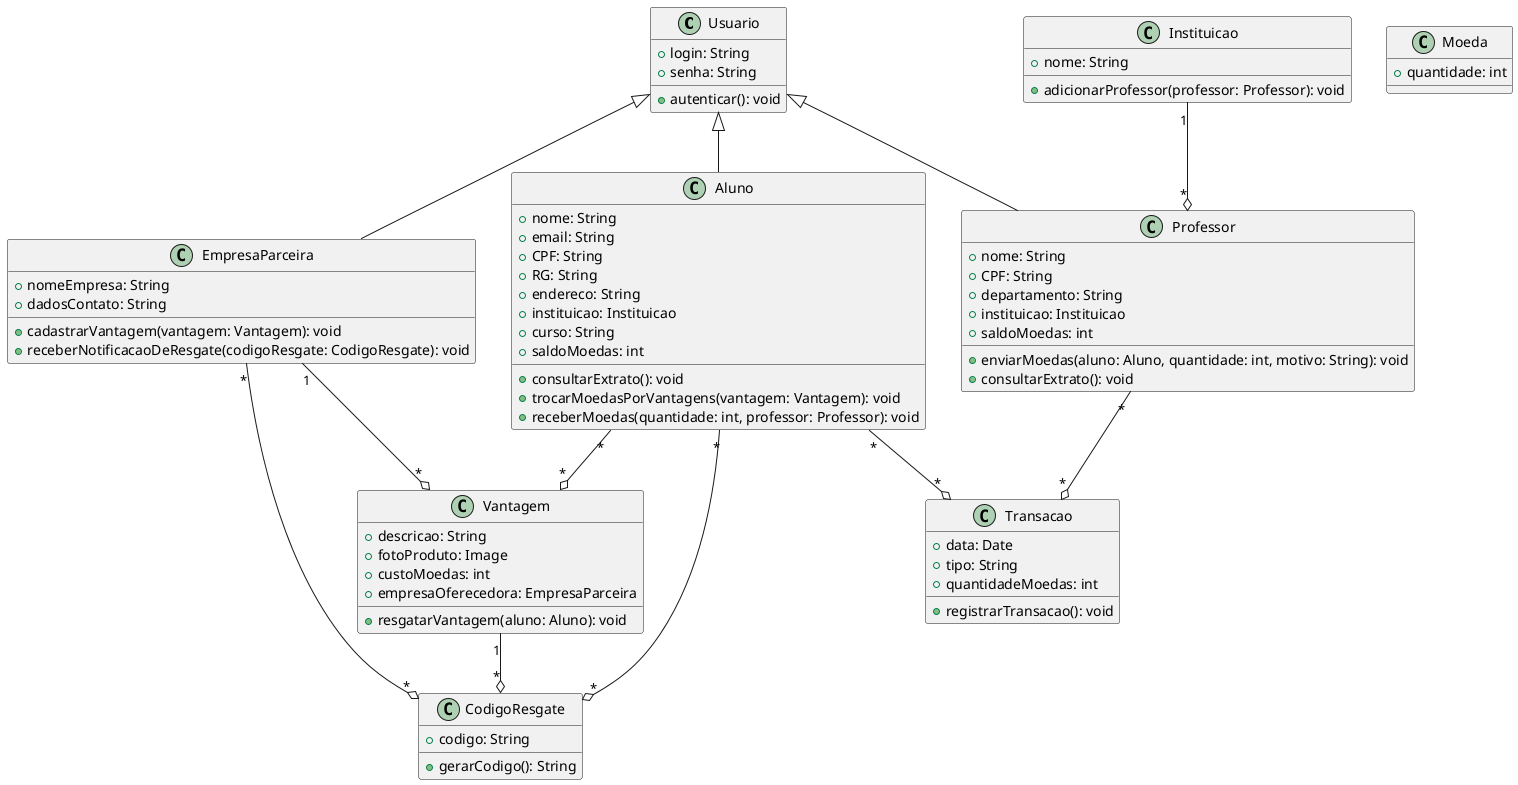 @startuml

class Usuario {
  +login: String
  +senha: String
  +autenticar(): void
}

class Aluno {
  +nome: String
  +email: String
  +CPF: String
  +RG: String
  +endereco: String
  +instituicao: Instituicao
  +curso: String
  +saldoMoedas: int
  +consultarExtrato(): void
  +trocarMoedasPorVantagens(vantagem: Vantagem): void
  +receberMoedas(quantidade: int, professor: Professor): void
}

class Professor {
  +nome: String
  +CPF: String
  +departamento: String
  +instituicao: Instituicao
  +saldoMoedas: int
  +enviarMoedas(aluno: Aluno, quantidade: int, motivo: String): void
  +consultarExtrato(): void
}

class EmpresaParceira {
  +nomeEmpresa: String
  +dadosContato: String
  +cadastrarVantagem(vantagem: Vantagem): void
  +receberNotificacaoDeResgate(codigoResgate: CodigoResgate): void
}

class Instituicao {
  +nome: String
  +adicionarProfessor(professor: Professor): void
}

class Moeda {
  +quantidade: int
}

class Vantagem {
  +descricao: String
  +fotoProduto: Image
  +custoMoedas: int
  +empresaOferecedora: EmpresaParceira
  +resgatarVantagem(aluno: Aluno): void
}

class Transacao {
  +data: Date
  +tipo: String
  +quantidadeMoedas: int
  +registrarTransacao(): void
}

class CodigoResgate {
  +codigo: String
  +gerarCodigo(): String
}

Usuario <|-- Aluno
Usuario <|-- Professor
Usuario <|-- EmpresaParceira

Instituicao "1" --o "*" Professor
Aluno "*" --o "*" Transacao
Professor "*" --o "*" Transacao
Aluno "*" --o "*" CodigoResgate
EmpresaParceira "*" --o "*" CodigoResgate
Vantagem "1" --o "*" CodigoResgate
EmpresaParceira "1" --o "*" Vantagem
Aluno "*" --o "*" Vantagem

@enduml
